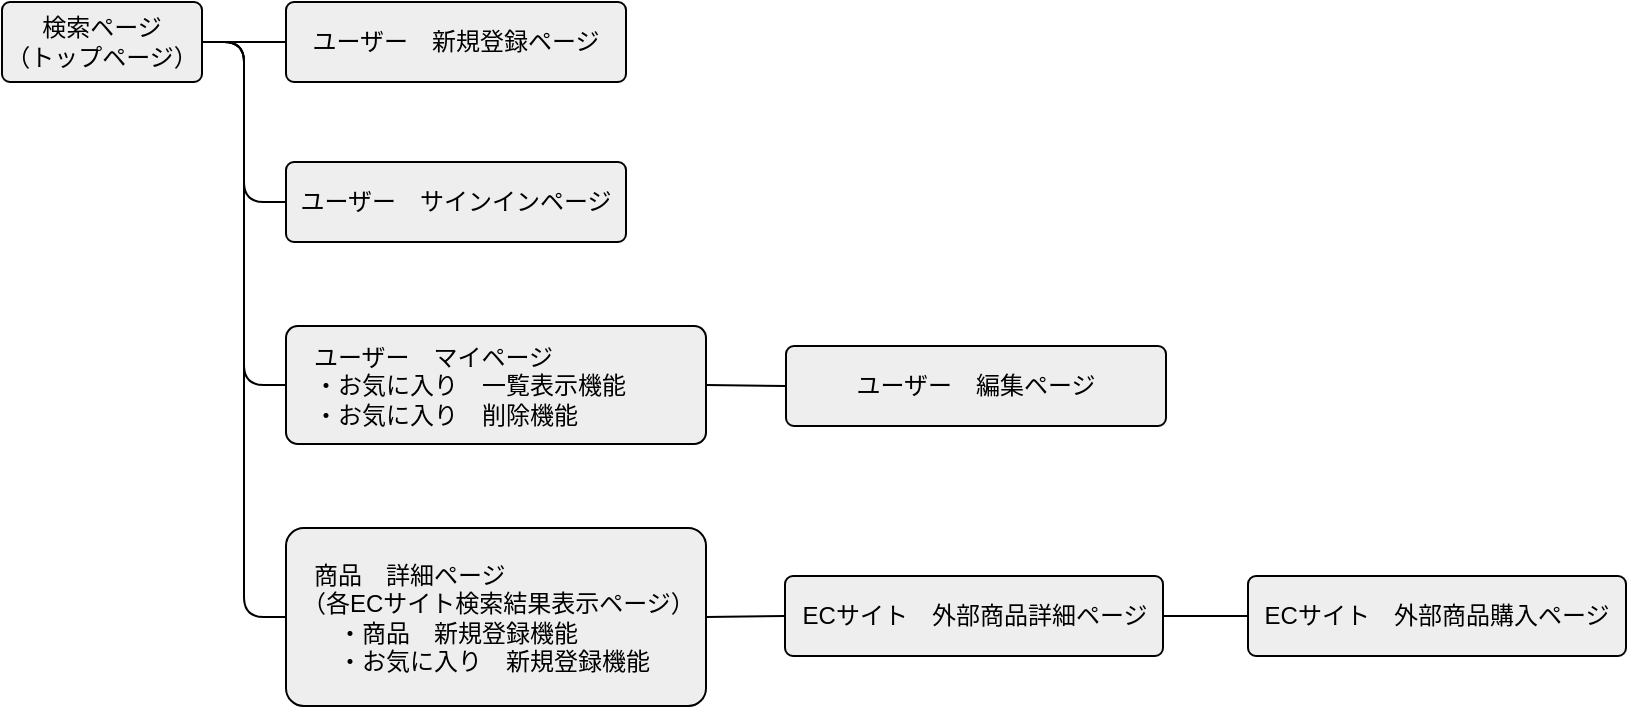 <mxfile>
    <diagram id="sQfHjRnGD3-7alITO58M" name="ページ1">
        <mxGraphModel dx="520" dy="514" grid="0" gridSize="10" guides="1" tooltips="1" connect="1" arrows="1" fold="1" page="0" pageScale="0.9" pageWidth="827" pageHeight="1169" background="#FFFFFF" math="0" shadow="0">
            <root>
                <mxCell id="0"/>
                <mxCell id="1" parent="0"/>
                <mxCell id="2" value="検索ページ&lt;br&gt;（トップページ）" style="rounded=1;arcSize=10;whiteSpace=wrap;html=1;align=center;fillColor=#eeeeee;" parent="1" vertex="1">
                    <mxGeometry x="18" y="59" width="100" height="40" as="geometry"/>
                </mxCell>
                <mxCell id="3" value="ユーザー　サインインページ" style="rounded=1;arcSize=10;whiteSpace=wrap;html=1;align=center;fillColor=#eeeeee;" parent="1" vertex="1">
                    <mxGeometry x="160" y="139" width="170" height="40" as="geometry"/>
                </mxCell>
                <mxCell id="5" value="ユーザー　新規登録ページ" style="rounded=1;arcSize=10;whiteSpace=wrap;html=1;align=center;fillColor=#eeeeee;" parent="1" vertex="1">
                    <mxGeometry x="160" y="59" width="170" height="40" as="geometry"/>
                </mxCell>
                <mxCell id="6" value="　ユーザー　マイページ&lt;br&gt;　・お気に入り　一覧表示機能&lt;br&gt;　・お気に入り　削除機能" style="rounded=1;arcSize=10;whiteSpace=wrap;html=1;align=left;fillColor=#eeeeee;" parent="1" vertex="1">
                    <mxGeometry x="160" y="221" width="210" height="59" as="geometry"/>
                </mxCell>
                <mxCell id="8" value="　商品　詳細ページ&lt;br&gt;　（各ECサイト検索結果表示ページ）&lt;br&gt;　　・商品　新規登録機能&lt;br&gt;　　・お気に入り　新規登録機能" style="rounded=1;arcSize=10;whiteSpace=wrap;html=1;align=left;shadow=0;fillColor=#eeeeee;" parent="1" vertex="1">
                    <mxGeometry x="160" y="322" width="210" height="89" as="geometry"/>
                </mxCell>
                <mxCell id="9" value="ECサイト　外部商品詳細ページ" style="rounded=1;arcSize=10;whiteSpace=wrap;html=1;align=center;fillColor=#eeeeee;" parent="1" vertex="1">
                    <mxGeometry x="409.5" y="346" width="189" height="40" as="geometry"/>
                </mxCell>
                <mxCell id="10" value="ECサイト　外部商品購入ページ" style="rounded=1;arcSize=10;whiteSpace=wrap;html=1;align=center;fillColor=#eeeeee;" parent="1" vertex="1">
                    <mxGeometry x="641" y="346" width="189" height="40" as="geometry"/>
                </mxCell>
                <mxCell id="15" value="ユーザー　編集ページ" style="rounded=1;arcSize=10;whiteSpace=wrap;html=1;align=center;fillColor=#eeeeee;" parent="1" vertex="1">
                    <mxGeometry x="410" y="231" width="190" height="40" as="geometry"/>
                </mxCell>
                <mxCell id="23" value="" style="endArrow=none;html=1;entryX=0;entryY=0.5;entryDx=0;entryDy=0;edgeStyle=orthogonalEdgeStyle;elbow=vertical;exitX=1;exitY=0.5;exitDx=0;exitDy=0;" parent="1" source="2" target="3" edge="1">
                    <mxGeometry width="50" height="50" relative="1" as="geometry">
                        <mxPoint x="109" y="64" as="sourcePoint"/>
                        <mxPoint x="179" y="74" as="targetPoint"/>
                    </mxGeometry>
                </mxCell>
                <mxCell id="24" value="" style="endArrow=none;html=1;entryX=0;entryY=0.5;entryDx=0;entryDy=0;edgeStyle=orthogonalEdgeStyle;elbow=vertical;exitX=1;exitY=0.5;exitDx=0;exitDy=0;" parent="1" source="2" target="6" edge="1">
                    <mxGeometry width="50" height="50" relative="1" as="geometry">
                        <mxPoint x="109" y="64" as="sourcePoint"/>
                        <mxPoint x="179" y="134" as="targetPoint"/>
                    </mxGeometry>
                </mxCell>
                <mxCell id="25" value="" style="endArrow=none;html=1;entryX=0;entryY=0.5;entryDx=0;entryDy=0;edgeStyle=orthogonalEdgeStyle;elbow=vertical;exitX=1;exitY=0.5;exitDx=0;exitDy=0;" parent="1" source="2" target="8" edge="1">
                    <mxGeometry width="50" height="50" relative="1" as="geometry">
                        <mxPoint x="129" y="84" as="sourcePoint"/>
                        <mxPoint x="189" y="144" as="targetPoint"/>
                    </mxGeometry>
                </mxCell>
                <mxCell id="28" value="" style="endArrow=none;html=1;entryX=0;entryY=0.5;entryDx=0;entryDy=0;elbow=vertical;exitX=1;exitY=0.5;exitDx=0;exitDy=0;" parent="1" source="6" target="15" edge="1">
                    <mxGeometry width="50" height="50" relative="1" as="geometry">
                        <mxPoint x="139" y="94" as="sourcePoint"/>
                        <mxPoint x="200" y="386" as="targetPoint"/>
                    </mxGeometry>
                </mxCell>
                <mxCell id="30" value="" style="endArrow=none;html=1;entryX=0;entryY=0.5;entryDx=0;entryDy=0;elbow=vertical;exitX=1;exitY=0.5;exitDx=0;exitDy=0;" parent="1" source="8" target="9" edge="1">
                    <mxGeometry width="50" height="50" relative="1" as="geometry">
                        <mxPoint x="159" y="114" as="sourcePoint"/>
                        <mxPoint x="220" y="406" as="targetPoint"/>
                    </mxGeometry>
                </mxCell>
                <mxCell id="31" value="" style="endArrow=none;html=1;entryX=0;entryY=0.5;entryDx=0;entryDy=0;elbow=vertical;exitX=1;exitY=0.5;exitDx=0;exitDy=0;" parent="1" source="9" target="10" edge="1">
                    <mxGeometry width="50" height="50" relative="1" as="geometry">
                        <mxPoint x="350" y="366" as="sourcePoint"/>
                        <mxPoint x="419" y="366" as="targetPoint"/>
                    </mxGeometry>
                </mxCell>
                <mxCell id="37" value="" style="endArrow=none;html=1;entryX=0;entryY=0.5;entryDx=0;entryDy=0;elbow=vertical;exitX=1;exitY=0.5;exitDx=0;exitDy=0;" parent="1" source="2" target="5" edge="1">
                    <mxGeometry width="50" height="50" relative="1" as="geometry">
                        <mxPoint x="390" y="406" as="sourcePoint"/>
                        <mxPoint x="459" y="406" as="targetPoint"/>
                    </mxGeometry>
                </mxCell>
            </root>
        </mxGraphModel>
    </diagram>
</mxfile>